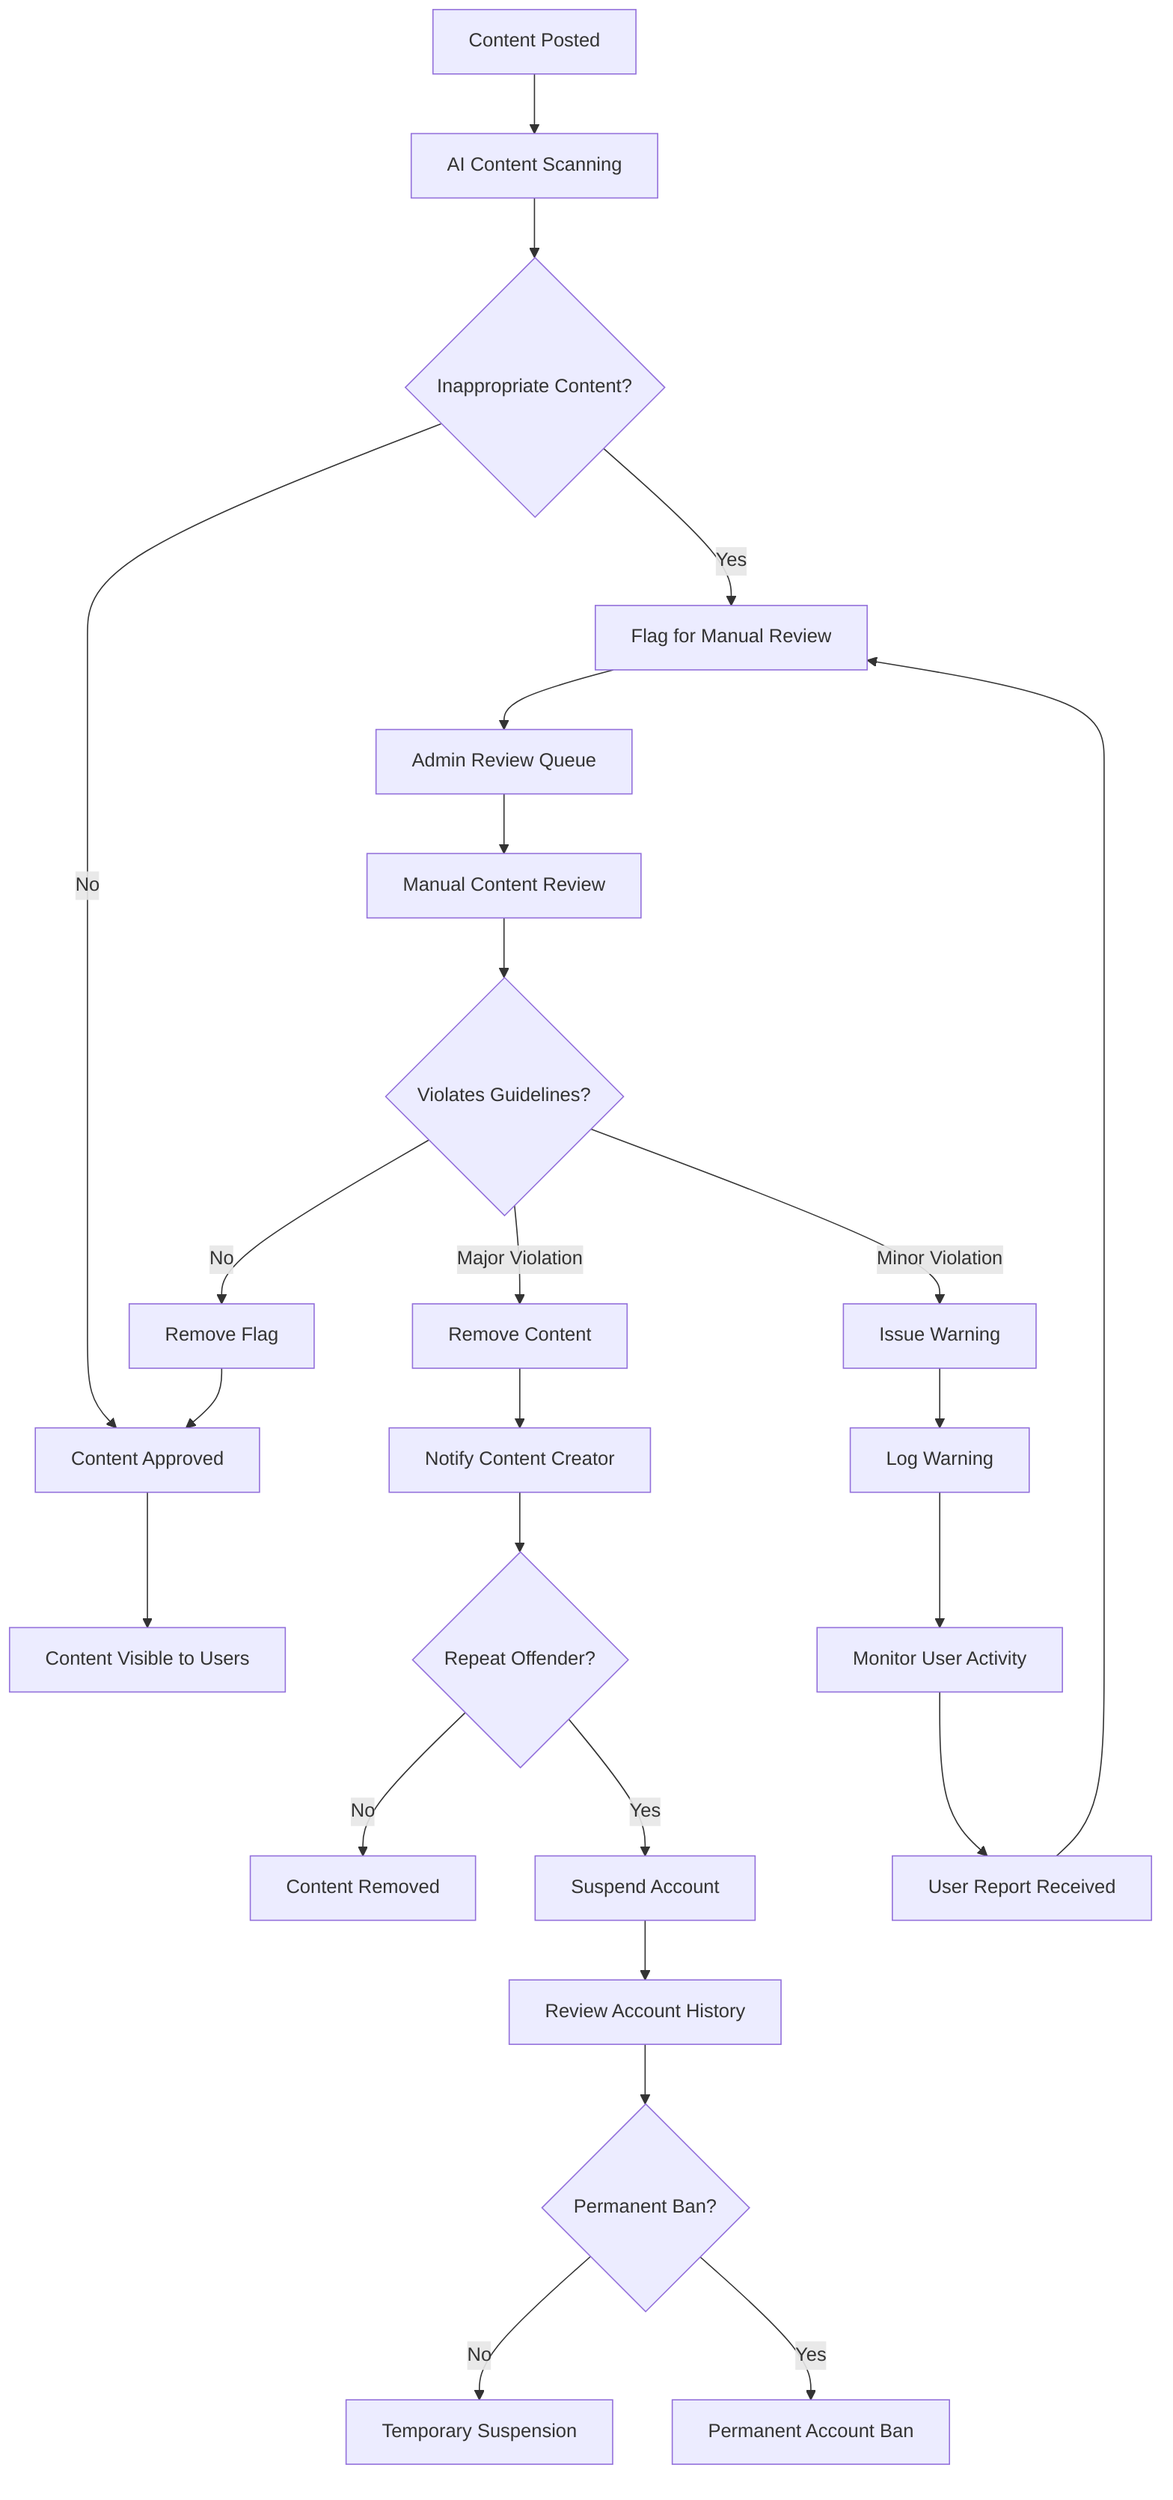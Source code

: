 flowchart TD
  A[Content Posted] --> B[AI Content Scanning]
  B --> C{Inappropriate Content?}
  C -->|No| D[Content Approved]
  C -->|Yes| E[Flag for Manual Review]
  D --> F[Content Visible to Users]
  E --> G[Admin Review Queue]
  G --> H[Manual Content Review]
  H --> I{Violates Guidelines?}
  I -->|No| J[Remove Flag]
  I -->|Minor Violation| K[Issue Warning]
  I -->|Major Violation| L[Remove Content]
  J --> D
  K --> M[Log Warning]
  L --> N[Notify Content Creator]
  M --> O[Monitor User Activity]
  N --> P{Repeat Offender?}
  P -->|No| Q[Content Removed]
  P -->|Yes| R[Suspend Account]
  R --> S[Review Account History]
  S --> T{Permanent Ban?}
  T -->|No| U[Temporary Suspension]
  T -->|Yes| V[Permanent Account Ban]
  O --> W[User Report Received]
  W --> E